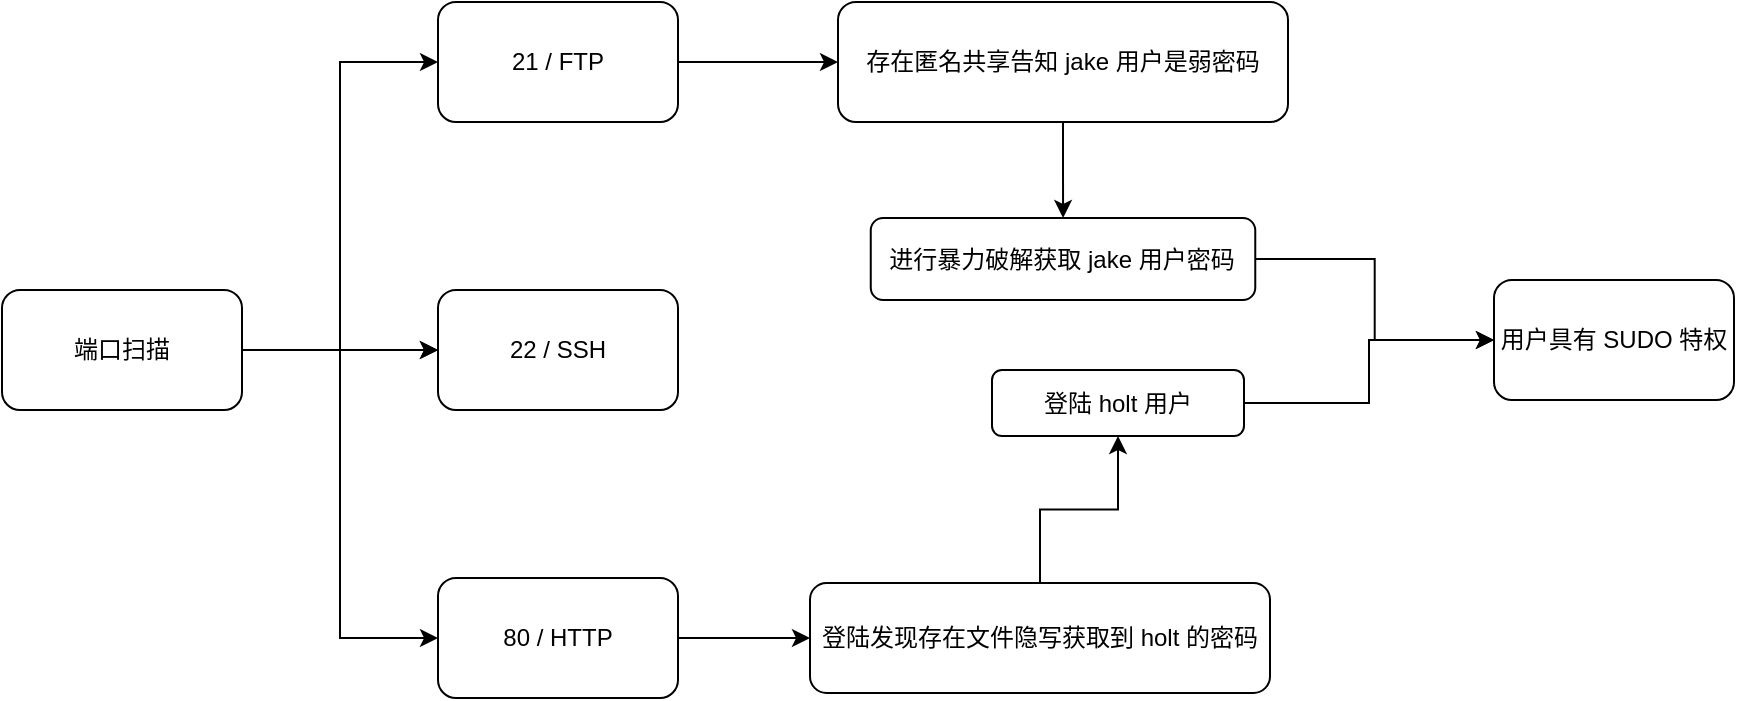 <mxfile version="22.0.4" type="github">
  <diagram name="第 1 页" id="UusaDxXxoOnRYJCs3Mrc">
    <mxGraphModel dx="1050" dy="581" grid="0" gridSize="10" guides="1" tooltips="1" connect="1" arrows="1" fold="1" page="0" pageScale="1" pageWidth="827" pageHeight="1169" math="0" shadow="0">
      <root>
        <mxCell id="0" />
        <mxCell id="1" parent="0" />
        <mxCell id="uRqplFU3jt4j0glQAyQG-5" value="" style="edgeStyle=orthogonalEdgeStyle;rounded=0;orthogonalLoop=1;jettySize=auto;html=1;entryX=0;entryY=0.5;entryDx=0;entryDy=0;" edge="1" parent="1" source="uRqplFU3jt4j0glQAyQG-1" target="uRqplFU3jt4j0glQAyQG-4">
          <mxGeometry relative="1" as="geometry" />
        </mxCell>
        <mxCell id="uRqplFU3jt4j0glQAyQG-8" style="edgeStyle=orthogonalEdgeStyle;rounded=0;orthogonalLoop=1;jettySize=auto;html=1;" edge="1" parent="1" source="uRqplFU3jt4j0glQAyQG-1" target="uRqplFU3jt4j0glQAyQG-6">
          <mxGeometry relative="1" as="geometry" />
        </mxCell>
        <mxCell id="uRqplFU3jt4j0glQAyQG-9" style="edgeStyle=orthogonalEdgeStyle;rounded=0;orthogonalLoop=1;jettySize=auto;html=1;entryX=0;entryY=0.5;entryDx=0;entryDy=0;exitX=1;exitY=0.5;exitDx=0;exitDy=0;" edge="1" parent="1" source="uRqplFU3jt4j0glQAyQG-1" target="uRqplFU3jt4j0glQAyQG-7">
          <mxGeometry relative="1" as="geometry" />
        </mxCell>
        <mxCell id="uRqplFU3jt4j0glQAyQG-1" value="端口扫描" style="rounded=1;whiteSpace=wrap;html=1;" vertex="1" parent="1">
          <mxGeometry x="8" y="214" width="120" height="60" as="geometry" />
        </mxCell>
        <mxCell id="uRqplFU3jt4j0glQAyQG-12" value="" style="edgeStyle=orthogonalEdgeStyle;rounded=0;orthogonalLoop=1;jettySize=auto;html=1;" edge="1" parent="1" source="uRqplFU3jt4j0glQAyQG-4" target="uRqplFU3jt4j0glQAyQG-11">
          <mxGeometry relative="1" as="geometry" />
        </mxCell>
        <mxCell id="uRqplFU3jt4j0glQAyQG-4" value="21 / FTP" style="whiteSpace=wrap;html=1;rounded=1;" vertex="1" parent="1">
          <mxGeometry x="226" y="70" width="120" height="60" as="geometry" />
        </mxCell>
        <mxCell id="uRqplFU3jt4j0glQAyQG-18" value="" style="edgeStyle=orthogonalEdgeStyle;rounded=0;orthogonalLoop=1;jettySize=auto;html=1;" edge="1" parent="1" source="uRqplFU3jt4j0glQAyQG-7" target="uRqplFU3jt4j0glQAyQG-17">
          <mxGeometry relative="1" as="geometry" />
        </mxCell>
        <mxCell id="uRqplFU3jt4j0glQAyQG-7" value="80 / HTTP" style="whiteSpace=wrap;html=1;rounded=1;" vertex="1" parent="1">
          <mxGeometry x="226" y="358" width="120" height="60" as="geometry" />
        </mxCell>
        <mxCell id="uRqplFU3jt4j0glQAyQG-10" value="" style="edgeStyle=orthogonalEdgeStyle;rounded=0;orthogonalLoop=1;jettySize=auto;html=1;entryX=0;entryY=0.5;entryDx=0;entryDy=0;" edge="1" parent="1" source="uRqplFU3jt4j0glQAyQG-1" target="uRqplFU3jt4j0glQAyQG-6">
          <mxGeometry relative="1" as="geometry">
            <mxPoint x="128" y="244" as="sourcePoint" />
            <mxPoint x="546" y="354" as="targetPoint" />
          </mxGeometry>
        </mxCell>
        <mxCell id="uRqplFU3jt4j0glQAyQG-6" value="22 / SSH" style="whiteSpace=wrap;html=1;rounded=1;" vertex="1" parent="1">
          <mxGeometry x="226" y="214" width="120" height="60" as="geometry" />
        </mxCell>
        <mxCell id="uRqplFU3jt4j0glQAyQG-14" value="" style="edgeStyle=orthogonalEdgeStyle;rounded=0;orthogonalLoop=1;jettySize=auto;html=1;" edge="1" parent="1" source="uRqplFU3jt4j0glQAyQG-11" target="uRqplFU3jt4j0glQAyQG-13">
          <mxGeometry relative="1" as="geometry" />
        </mxCell>
        <mxCell id="uRqplFU3jt4j0glQAyQG-11" value="存在匿名共享告知 jake 用户是弱密码" style="whiteSpace=wrap;html=1;rounded=1;" vertex="1" parent="1">
          <mxGeometry x="426" y="70" width="225" height="60" as="geometry" />
        </mxCell>
        <mxCell id="uRqplFU3jt4j0glQAyQG-16" value="" style="edgeStyle=orthogonalEdgeStyle;rounded=0;orthogonalLoop=1;jettySize=auto;html=1;" edge="1" parent="1" source="uRqplFU3jt4j0glQAyQG-13" target="uRqplFU3jt4j0glQAyQG-15">
          <mxGeometry relative="1" as="geometry" />
        </mxCell>
        <mxCell id="uRqplFU3jt4j0glQAyQG-13" value="进行暴力破解获取 jake 用户密码" style="whiteSpace=wrap;html=1;rounded=1;" vertex="1" parent="1">
          <mxGeometry x="442.38" y="178" width="192.25" height="41" as="geometry" />
        </mxCell>
        <mxCell id="uRqplFU3jt4j0glQAyQG-15" value="用户具有 SUDO 特权" style="whiteSpace=wrap;html=1;rounded=1;" vertex="1" parent="1">
          <mxGeometry x="754" y="209" width="120" height="60" as="geometry" />
        </mxCell>
        <mxCell id="uRqplFU3jt4j0glQAyQG-20" value="" style="edgeStyle=orthogonalEdgeStyle;rounded=0;orthogonalLoop=1;jettySize=auto;html=1;" edge="1" parent="1" source="uRqplFU3jt4j0glQAyQG-17" target="uRqplFU3jt4j0glQAyQG-19">
          <mxGeometry relative="1" as="geometry" />
        </mxCell>
        <mxCell id="uRqplFU3jt4j0glQAyQG-17" value="登陆发现存在文件隐写获取到 holt 的密码" style="whiteSpace=wrap;html=1;rounded=1;" vertex="1" parent="1">
          <mxGeometry x="412" y="360.5" width="230" height="55" as="geometry" />
        </mxCell>
        <mxCell id="uRqplFU3jt4j0glQAyQG-21" style="edgeStyle=orthogonalEdgeStyle;rounded=0;orthogonalLoop=1;jettySize=auto;html=1;entryX=0;entryY=0.5;entryDx=0;entryDy=0;" edge="1" parent="1" source="uRqplFU3jt4j0glQAyQG-19" target="uRqplFU3jt4j0glQAyQG-15">
          <mxGeometry relative="1" as="geometry" />
        </mxCell>
        <mxCell id="uRqplFU3jt4j0glQAyQG-19" value="登陆 holt 用户" style="whiteSpace=wrap;html=1;rounded=1;" vertex="1" parent="1">
          <mxGeometry x="503" y="254" width="126" height="33" as="geometry" />
        </mxCell>
      </root>
    </mxGraphModel>
  </diagram>
</mxfile>
